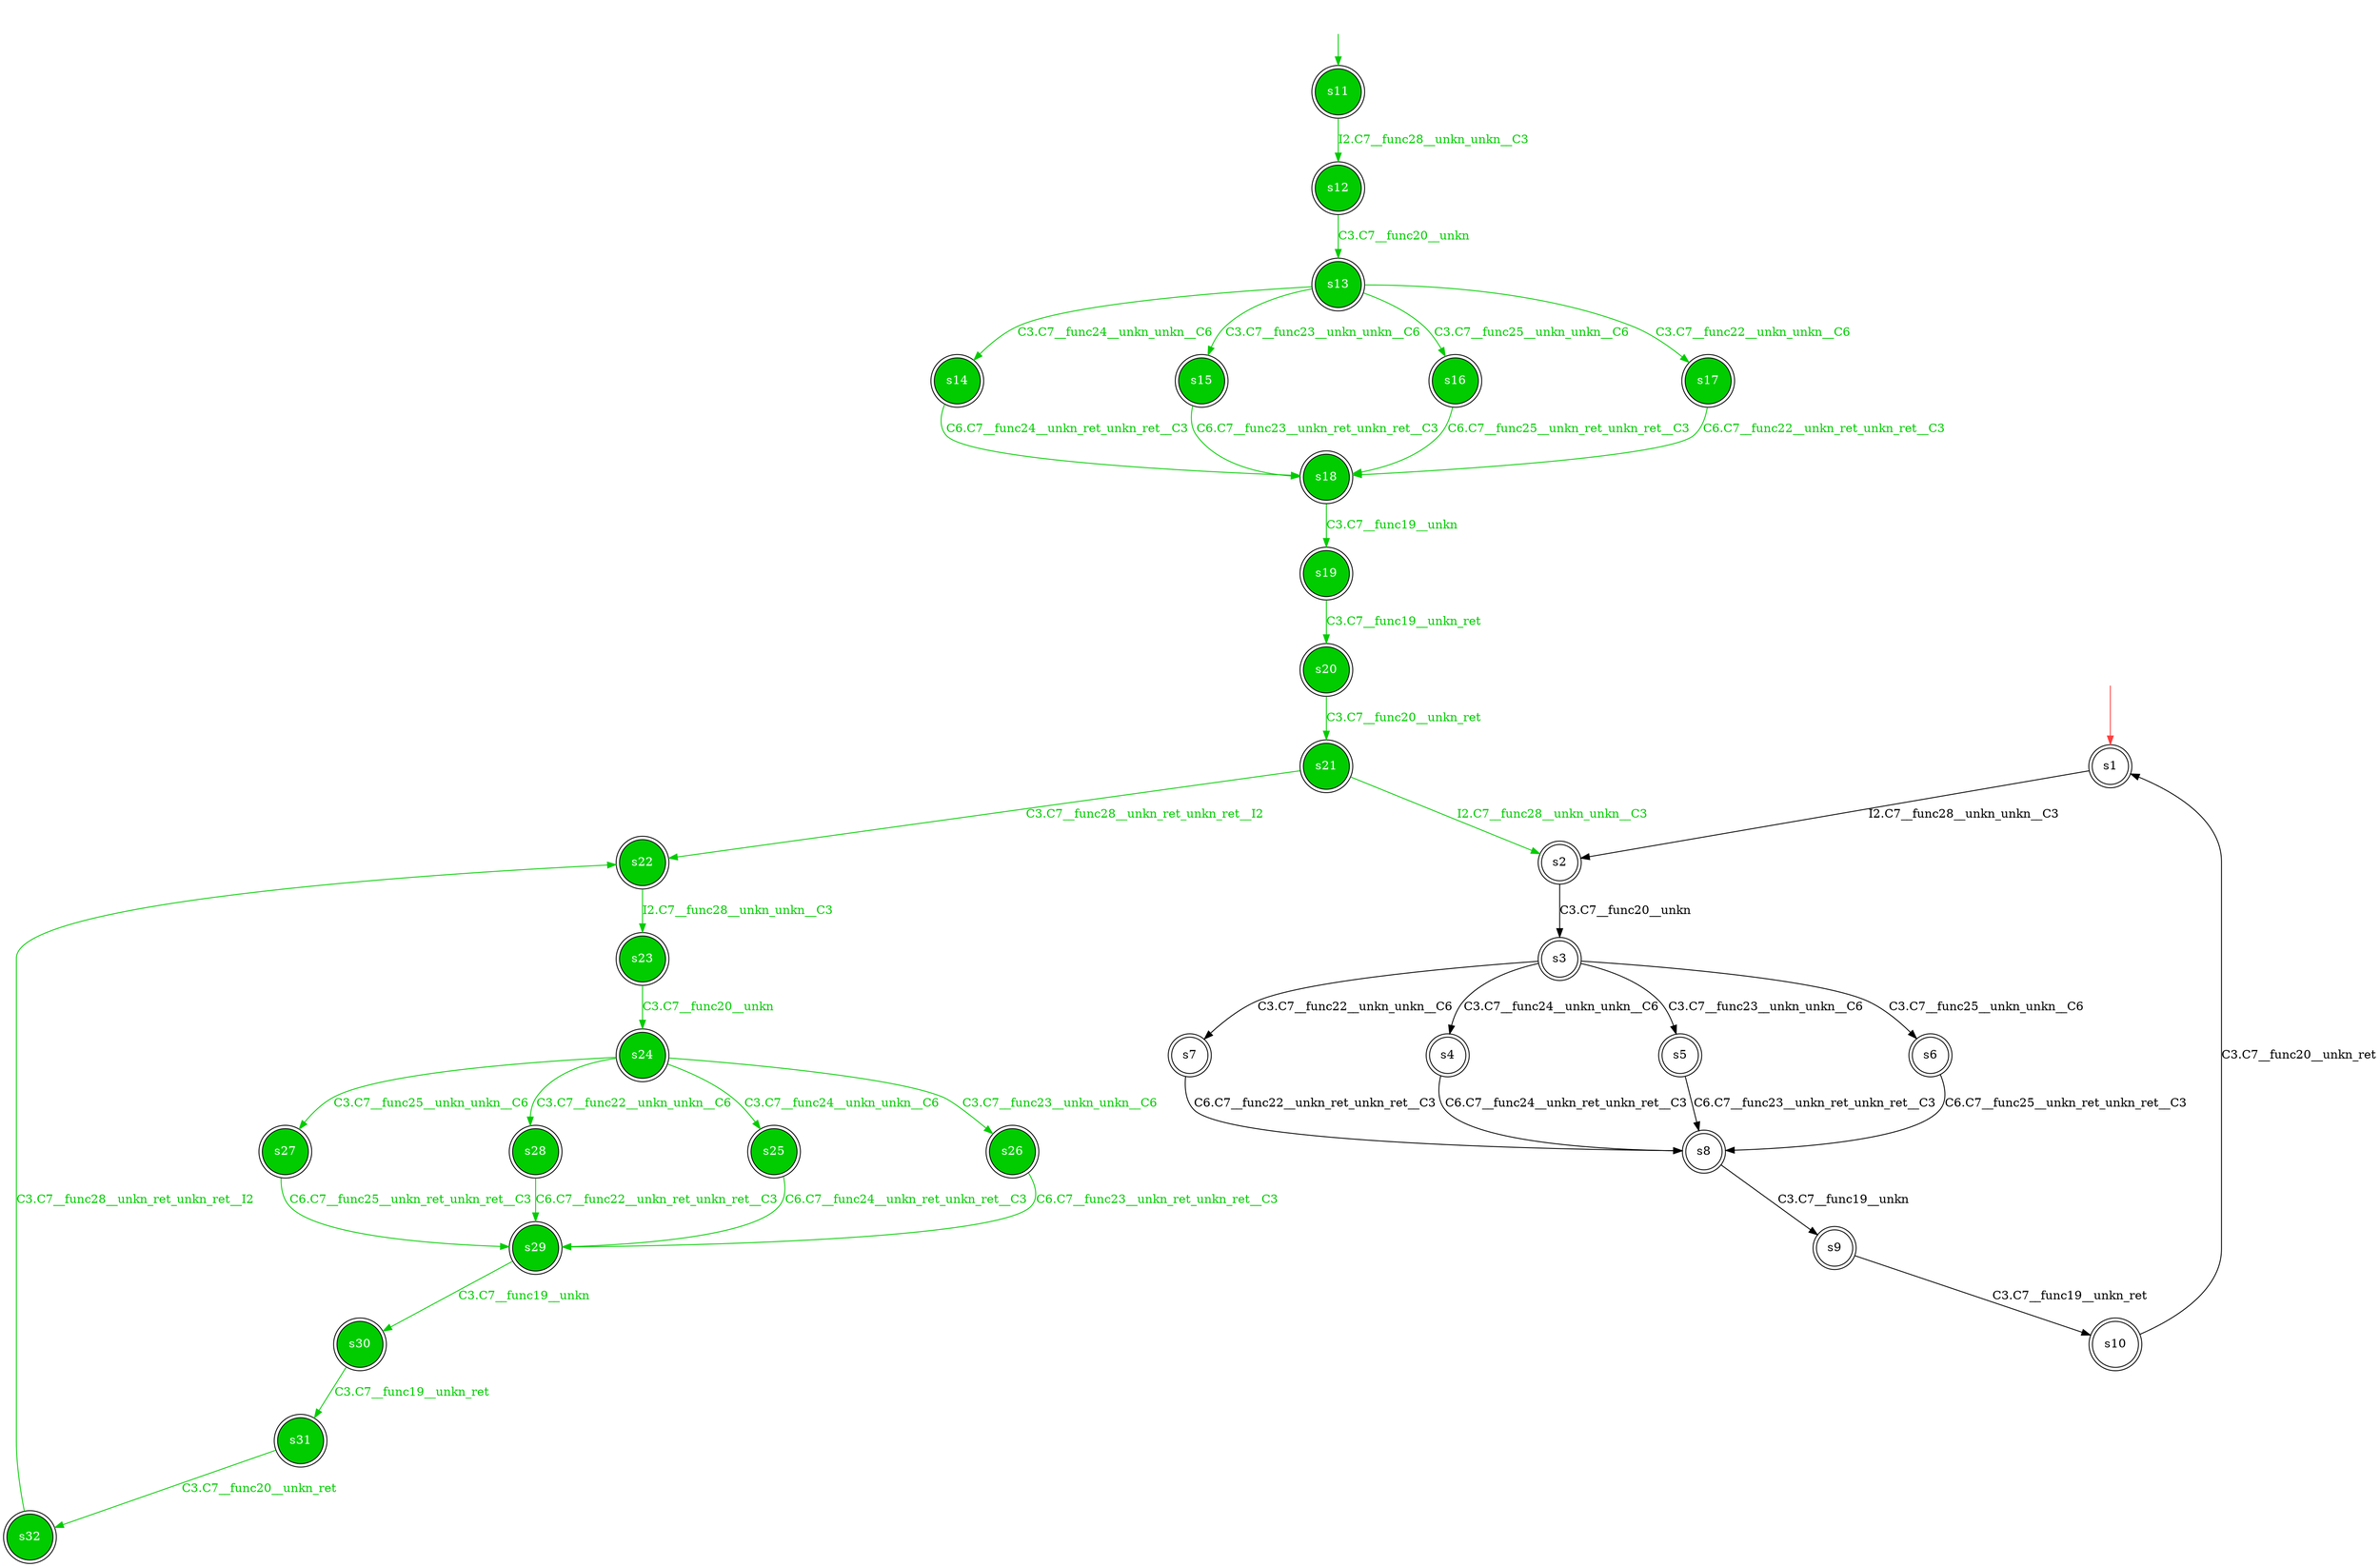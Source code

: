 digraph diffautomaton {
	1 [label=<s1> shape="doublecircle"];
	11 [label=<s11> shape="doublecircle" fillcolor="#00cc00" fontcolor="#ffffff" style="filled"];
	2 [label=<s2> shape="doublecircle"];
	3 [label=<s3> shape="doublecircle"];
	4 [label=<s4> shape="doublecircle"];
	5 [label=<s5> shape="doublecircle"];
	6 [label=<s6> shape="doublecircle"];
	7 [label=<s7> shape="doublecircle"];
	8 [label=<s8> shape="doublecircle"];
	9 [label=<s9> shape="doublecircle"];
	10 [label=<s10> shape="doublecircle"];
	12 [label=<s12> shape="doublecircle" fillcolor="#00cc00" fontcolor="#ffffff" style="filled"];
	13 [label=<s13> shape="doublecircle" fillcolor="#00cc00" fontcolor="#ffffff" style="filled"];
	14 [label=<s14> shape="doublecircle" fillcolor="#00cc00" fontcolor="#ffffff" style="filled"];
	15 [label=<s15> shape="doublecircle" fillcolor="#00cc00" fontcolor="#ffffff" style="filled"];
	16 [label=<s16> shape="doublecircle" fillcolor="#00cc00" fontcolor="#ffffff" style="filled"];
	17 [label=<s17> shape="doublecircle" fillcolor="#00cc00" fontcolor="#ffffff" style="filled"];
	18 [label=<s18> shape="doublecircle" fillcolor="#00cc00" fontcolor="#ffffff" style="filled"];
	19 [label=<s19> shape="doublecircle" fillcolor="#00cc00" fontcolor="#ffffff" style="filled"];
	20 [label=<s20> shape="doublecircle" fillcolor="#00cc00" fontcolor="#ffffff" style="filled"];
	21 [label=<s21> shape="doublecircle" fillcolor="#00cc00" fontcolor="#ffffff" style="filled"];
	22 [label=<s22> shape="doublecircle" fillcolor="#00cc00" fontcolor="#ffffff" style="filled"];
	23 [label=<s23> shape="doublecircle" fillcolor="#00cc00" fontcolor="#ffffff" style="filled"];
	24 [label=<s24> shape="doublecircle" fillcolor="#00cc00" fontcolor="#ffffff" style="filled"];
	25 [label=<s25> shape="doublecircle" fillcolor="#00cc00" fontcolor="#ffffff" style="filled"];
	26 [label=<s26> shape="doublecircle" fillcolor="#00cc00" fontcolor="#ffffff" style="filled"];
	27 [label=<s27> shape="doublecircle" fillcolor="#00cc00" fontcolor="#ffffff" style="filled"];
	28 [label=<s28> shape="doublecircle" fillcolor="#00cc00" fontcolor="#ffffff" style="filled"];
	29 [label=<s29> shape="doublecircle" fillcolor="#00cc00" fontcolor="#ffffff" style="filled"];
	30 [label=<s30> shape="doublecircle" fillcolor="#00cc00" fontcolor="#ffffff" style="filled"];
	31 [label=<s31> shape="doublecircle" fillcolor="#00cc00" fontcolor="#ffffff" style="filled"];
	32 [label=<s32> shape="doublecircle" fillcolor="#00cc00" fontcolor="#ffffff" style="filled"];
	__init1 [label=<> shape="none"];
	__init1 -> 1 [color="#ff4040"];
	__init11 [label=<> shape="none"];
	__init11 -> 11 [color="#00cc00"];
	1 -> 2 [label=<<font color="#000000">I2.C7__func28__unkn_unkn__C3</font>> id="1-0-2"];
	11 -> 12 [label=<<font color="#00cc00">I2.C7__func28__unkn_unkn__C3</font>> color="#00cc00" id="11-0-12"];
	2 -> 3 [label=<<font color="#000000">C3.C7__func20__unkn</font>> id="2-0-3"];
	3 -> 4 [label=<<font color="#000000">C3.C7__func24__unkn_unkn__C6</font>> id="3-0-4"];
	3 -> 5 [label=<<font color="#000000">C3.C7__func23__unkn_unkn__C6</font>> id="3-1-5"];
	3 -> 6 [label=<<font color="#000000">C3.C7__func25__unkn_unkn__C6</font>> id="3-2-6"];
	3 -> 7 [label=<<font color="#000000">C3.C7__func22__unkn_unkn__C6</font>> id="3-3-7"];
	4 -> 8 [label=<<font color="#000000">C6.C7__func24__unkn_ret_unkn_ret__C3</font>> id="4-0-8"];
	5 -> 8 [label=<<font color="#000000">C6.C7__func23__unkn_ret_unkn_ret__C3</font>> id="5-0-8"];
	6 -> 8 [label=<<font color="#000000">C6.C7__func25__unkn_ret_unkn_ret__C3</font>> id="6-0-8"];
	7 -> 8 [label=<<font color="#000000">C6.C7__func22__unkn_ret_unkn_ret__C3</font>> id="7-0-8"];
	8 -> 9 [label=<<font color="#000000">C3.C7__func19__unkn</font>> id="8-0-9"];
	9 -> 10 [label=<<font color="#000000">C3.C7__func19__unkn_ret</font>> id="9-0-10"];
	10 -> 1 [label=<<font color="#000000">C3.C7__func20__unkn_ret</font>> id="10-0-1"];
	12 -> 13 [label=<<font color="#00cc00">C3.C7__func20__unkn</font>> color="#00cc00" id="12-0-13"];
	13 -> 14 [label=<<font color="#00cc00">C3.C7__func24__unkn_unkn__C6</font>> color="#00cc00" id="13-0-14"];
	13 -> 15 [label=<<font color="#00cc00">C3.C7__func23__unkn_unkn__C6</font>> color="#00cc00" id="13-1-15"];
	13 -> 16 [label=<<font color="#00cc00">C3.C7__func25__unkn_unkn__C6</font>> color="#00cc00" id="13-2-16"];
	13 -> 17 [label=<<font color="#00cc00">C3.C7__func22__unkn_unkn__C6</font>> color="#00cc00" id="13-3-17"];
	14 -> 18 [label=<<font color="#00cc00">C6.C7__func24__unkn_ret_unkn_ret__C3</font>> color="#00cc00" id="14-0-18"];
	15 -> 18 [label=<<font color="#00cc00">C6.C7__func23__unkn_ret_unkn_ret__C3</font>> color="#00cc00" id="15-0-18"];
	16 -> 18 [label=<<font color="#00cc00">C6.C7__func25__unkn_ret_unkn_ret__C3</font>> color="#00cc00" id="16-0-18"];
	17 -> 18 [label=<<font color="#00cc00">C6.C7__func22__unkn_ret_unkn_ret__C3</font>> color="#00cc00" id="17-0-18"];
	18 -> 19 [label=<<font color="#00cc00">C3.C7__func19__unkn</font>> color="#00cc00" id="18-0-19"];
	19 -> 20 [label=<<font color="#00cc00">C3.C7__func19__unkn_ret</font>> color="#00cc00" id="19-0-20"];
	20 -> 21 [label=<<font color="#00cc00">C3.C7__func20__unkn_ret</font>> color="#00cc00" id="20-0-21"];
	21 -> 2 [label=<<font color="#00cc00">I2.C7__func28__unkn_unkn__C3</font>> color="#00cc00" id="21-0-2"];
	21 -> 22 [label=<<font color="#00cc00">C3.C7__func28__unkn_ret_unkn_ret__I2</font>> color="#00cc00" id="21-1-22"];
	22 -> 23 [label=<<font color="#00cc00">I2.C7__func28__unkn_unkn__C3</font>> color="#00cc00" id="22-0-23"];
	23 -> 24 [label=<<font color="#00cc00">C3.C7__func20__unkn</font>> color="#00cc00" id="23-0-24"];
	24 -> 25 [label=<<font color="#00cc00">C3.C7__func24__unkn_unkn__C6</font>> color="#00cc00" id="24-0-25"];
	24 -> 26 [label=<<font color="#00cc00">C3.C7__func23__unkn_unkn__C6</font>> color="#00cc00" id="24-1-26"];
	24 -> 27 [label=<<font color="#00cc00">C3.C7__func25__unkn_unkn__C6</font>> color="#00cc00" id="24-2-27"];
	24 -> 28 [label=<<font color="#00cc00">C3.C7__func22__unkn_unkn__C6</font>> color="#00cc00" id="24-3-28"];
	25 -> 29 [label=<<font color="#00cc00">C6.C7__func24__unkn_ret_unkn_ret__C3</font>> color="#00cc00" id="25-0-29"];
	26 -> 29 [label=<<font color="#00cc00">C6.C7__func23__unkn_ret_unkn_ret__C3</font>> color="#00cc00" id="26-0-29"];
	27 -> 29 [label=<<font color="#00cc00">C6.C7__func25__unkn_ret_unkn_ret__C3</font>> color="#00cc00" id="27-0-29"];
	28 -> 29 [label=<<font color="#00cc00">C6.C7__func22__unkn_ret_unkn_ret__C3</font>> color="#00cc00" id="28-0-29"];
	29 -> 30 [label=<<font color="#00cc00">C3.C7__func19__unkn</font>> color="#00cc00" id="29-0-30"];
	30 -> 31 [label=<<font color="#00cc00">C3.C7__func19__unkn_ret</font>> color="#00cc00" id="30-0-31"];
	31 -> 32 [label=<<font color="#00cc00">C3.C7__func20__unkn_ret</font>> color="#00cc00" id="31-0-32"];
	32 -> 22 [label=<<font color="#00cc00">C3.C7__func28__unkn_ret_unkn_ret__I2</font>> color="#00cc00" id="32-0-22"];
}
